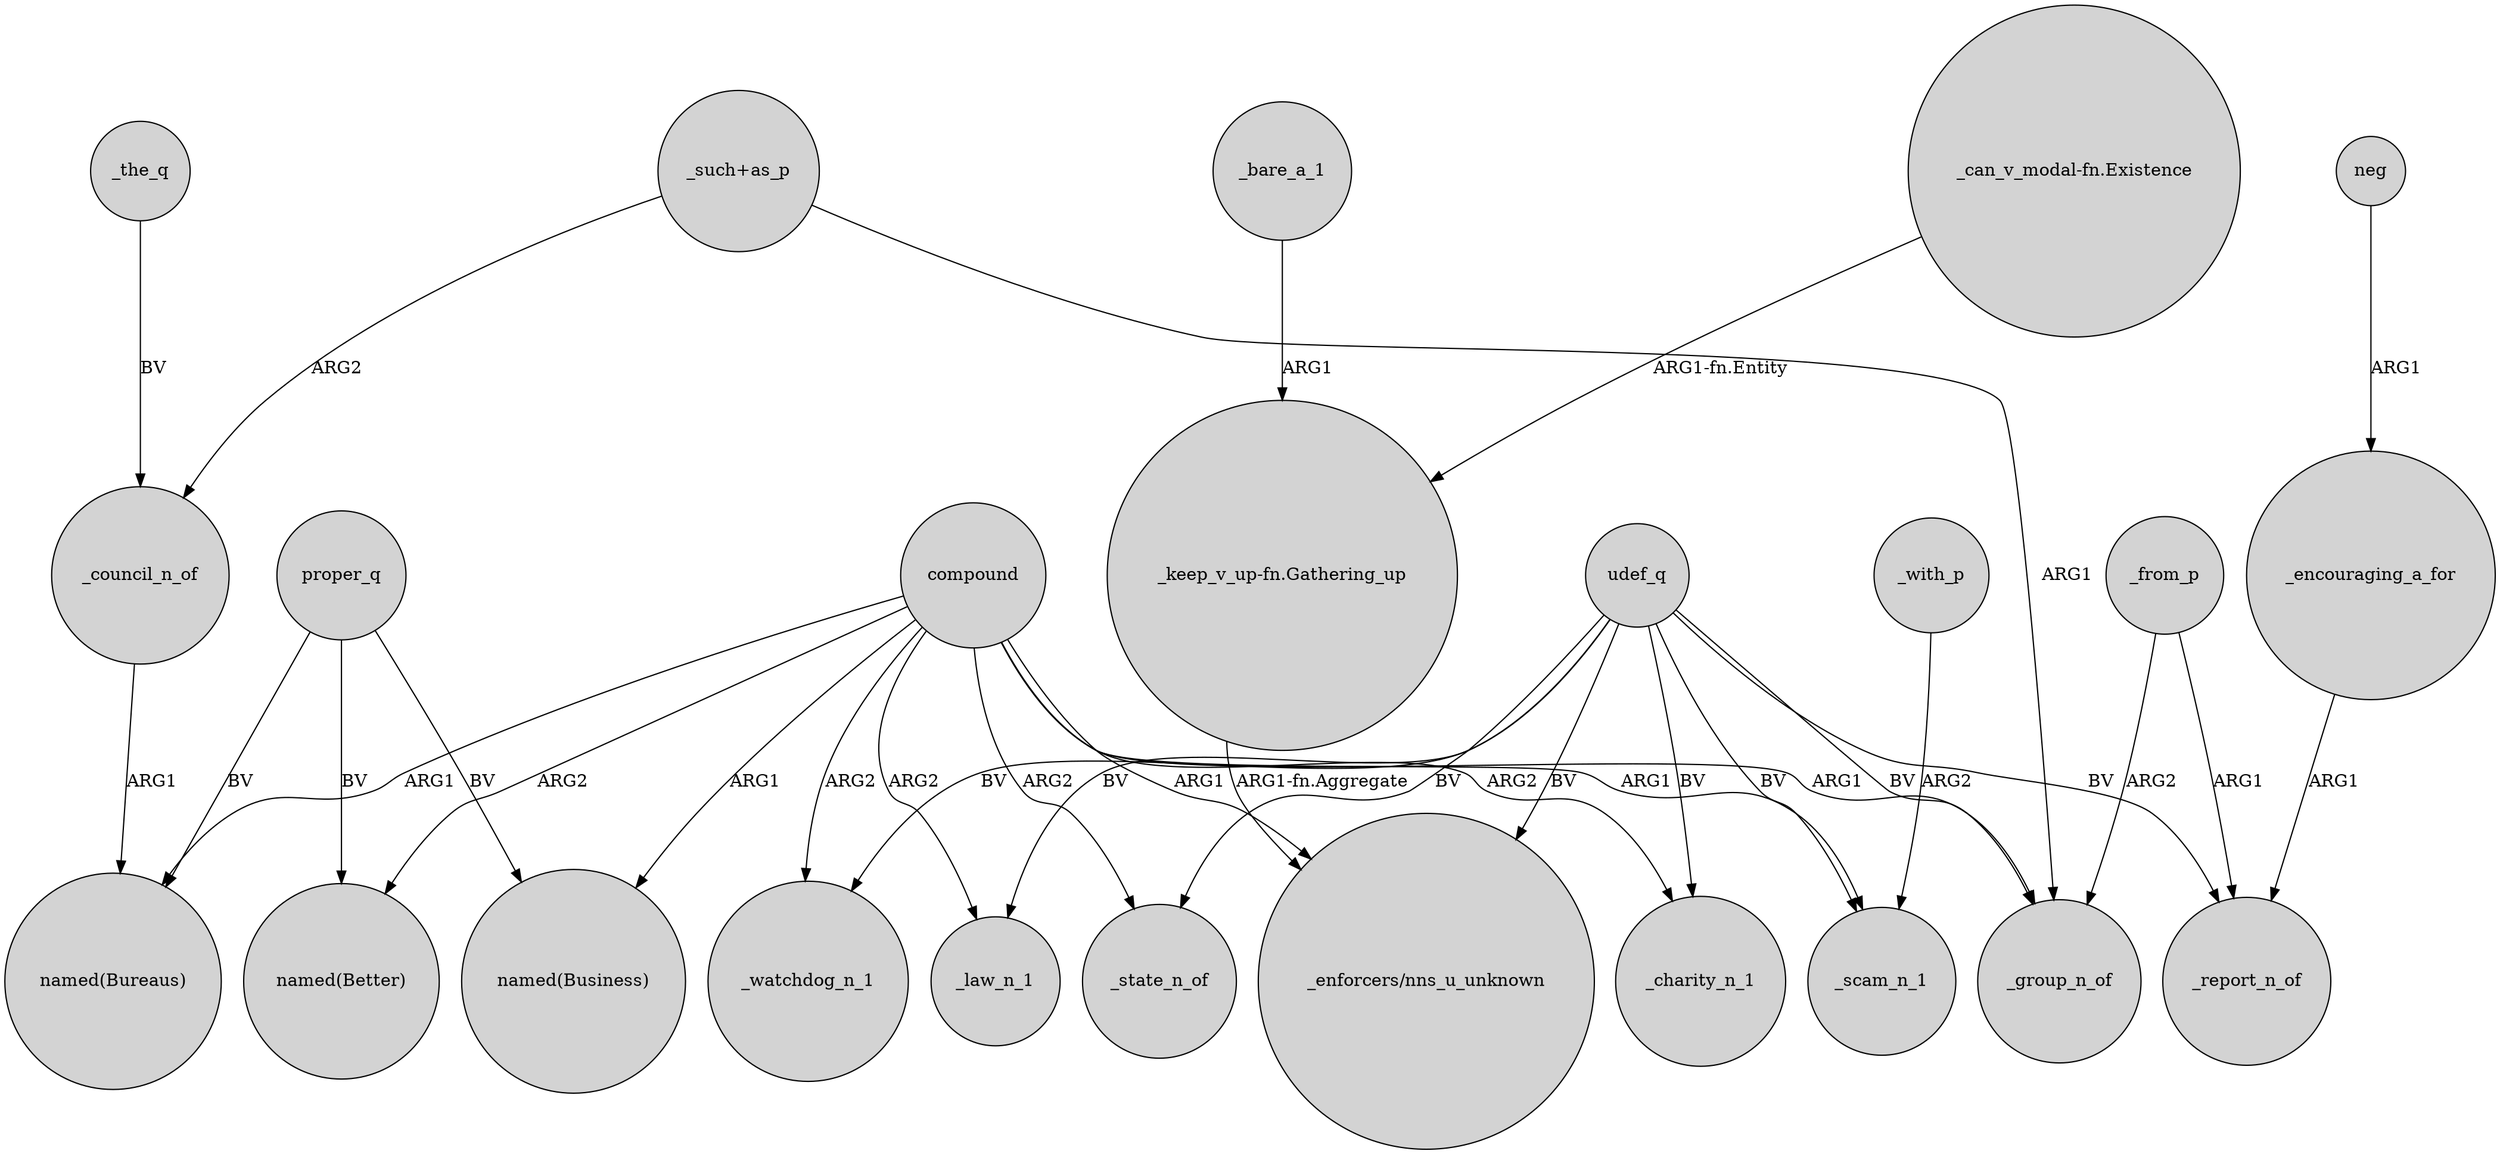 digraph {
	node [shape=circle style=filled]
	proper_q -> "named(Business)" [label=BV]
	udef_q -> _charity_n_1 [label=BV]
	compound -> _law_n_1 [label=ARG2]
	udef_q -> _group_n_of [label=BV]
	proper_q -> "named(Bureaus)" [label=BV]
	compound -> _scam_n_1 [label=ARG1]
	compound -> "named(Bureaus)" [label=ARG1]
	"_such+as_p" -> _group_n_of [label=ARG1]
	_council_n_of -> "named(Bureaus)" [label=ARG1]
	compound -> _watchdog_n_1 [label=ARG2]
	udef_q -> "_enforcers/nns_u_unknown" [label=BV]
	compound -> "named(Better)" [label=ARG2]
	_from_p -> _report_n_of [label=ARG1]
	compound -> _group_n_of [label=ARG1]
	udef_q -> _report_n_of [label=BV]
	_bare_a_1 -> "_keep_v_up-fn.Gathering_up" [label=ARG1]
	neg -> _encouraging_a_for [label=ARG1]
	udef_q -> _state_n_of [label=BV]
	proper_q -> "named(Better)" [label=BV]
	_with_p -> _scam_n_1 [label=ARG2]
	udef_q -> _watchdog_n_1 [label=BV]
	_encouraging_a_for -> _report_n_of [label=ARG1]
	_the_q -> _council_n_of [label=BV]
	_from_p -> _group_n_of [label=ARG2]
	"_keep_v_up-fn.Gathering_up" -> "_enforcers/nns_u_unknown" [label="ARG1-fn.Aggregate"]
	compound -> "named(Business)" [label=ARG1]
	udef_q -> _scam_n_1 [label=BV]
	compound -> _state_n_of [label=ARG2]
	udef_q -> _law_n_1 [label=BV]
	"_can_v_modal-fn.Existence" -> "_keep_v_up-fn.Gathering_up" [label="ARG1-fn.Entity"]
	"_such+as_p" -> _council_n_of [label=ARG2]
	compound -> "_enforcers/nns_u_unknown" [label=ARG1]
	compound -> _charity_n_1 [label=ARG2]
}
